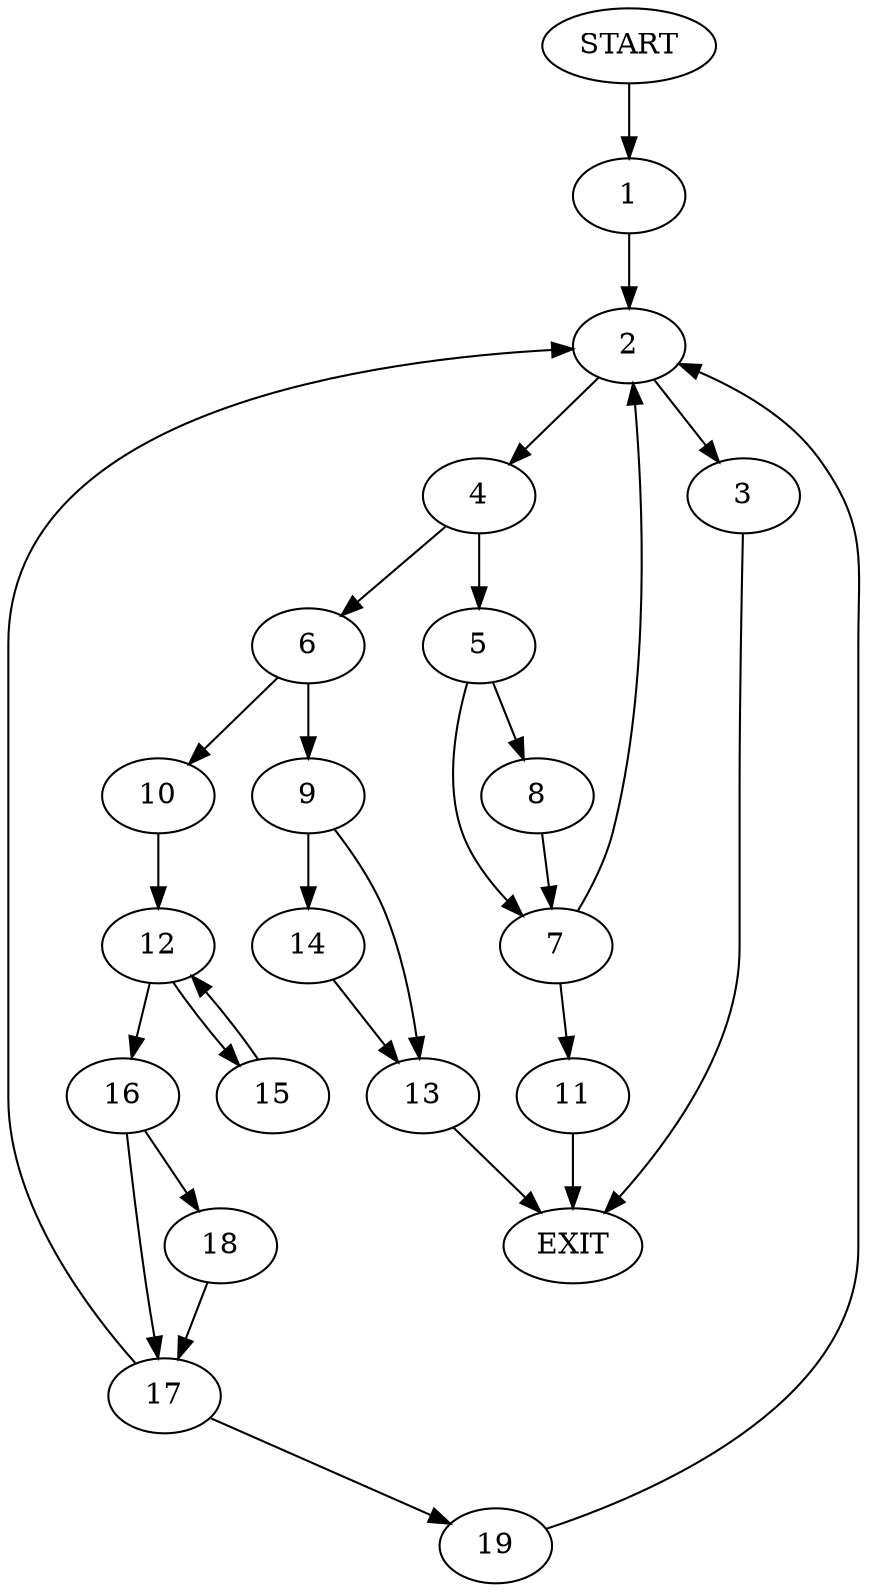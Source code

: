 digraph {
0 [label="START"]
20 [label="EXIT"]
0 -> 1
1 -> 2
2 -> 3
2 -> 4
3 -> 20
4 -> 5
4 -> 6
5 -> 7
5 -> 8
6 -> 9
6 -> 10
7 -> 11
7 -> 2
8 -> 7
11 -> 20
10 -> 12
9 -> 13
9 -> 14
14 -> 13
13 -> 20
12 -> 15
12 -> 16
16 -> 17
16 -> 18
15 -> 12
18 -> 17
17 -> 19
17 -> 2
19 -> 2
}
